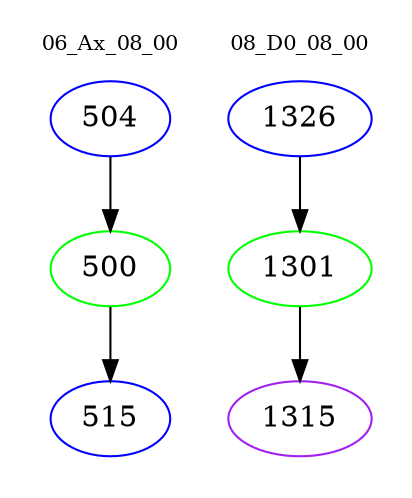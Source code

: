 digraph{
subgraph cluster_0 {
color = white
label = "06_Ax_08_00";
fontsize=10;
T0_504 [label="504", color="blue"]
T0_504 -> T0_500 [color="black"]
T0_500 [label="500", color="green"]
T0_500 -> T0_515 [color="black"]
T0_515 [label="515", color="blue"]
}
subgraph cluster_1 {
color = white
label = "08_D0_08_00";
fontsize=10;
T1_1326 [label="1326", color="blue"]
T1_1326 -> T1_1301 [color="black"]
T1_1301 [label="1301", color="green"]
T1_1301 -> T1_1315 [color="black"]
T1_1315 [label="1315", color="purple"]
}
}
